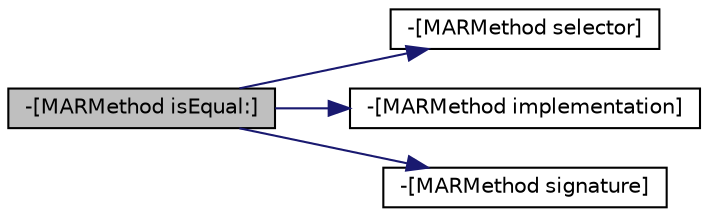 digraph "-[MARMethod isEqual:]"
{
  edge [fontname="Helvetica",fontsize="10",labelfontname="Helvetica",labelfontsize="10"];
  node [fontname="Helvetica",fontsize="10",shape=record];
  rankdir="LR";
  Node19 [label="-[MARMethod isEqual:]",height=0.2,width=0.4,color="black", fillcolor="grey75", style="filled", fontcolor="black"];
  Node19 -> Node20 [color="midnightblue",fontsize="10",style="solid"];
  Node20 [label="-[MARMethod selector]",height=0.2,width=0.4,color="black", fillcolor="white", style="filled",URL="$interface_m_a_r_method.html#a7f6933667f10c7a93cfc392cf75bb46b"];
  Node19 -> Node21 [color="midnightblue",fontsize="10",style="solid"];
  Node21 [label="-[MARMethod implementation]",height=0.2,width=0.4,color="black", fillcolor="white", style="filled",URL="$interface_m_a_r_method.html#a64b5a4d139de5b478d368fa532f981c7"];
  Node19 -> Node22 [color="midnightblue",fontsize="10",style="solid"];
  Node22 [label="-[MARMethod signature]",height=0.2,width=0.4,color="black", fillcolor="white", style="filled",URL="$interface_m_a_r_method.html#a95142a29169eb3b6d4b3c5e8d0db54a5"];
}
